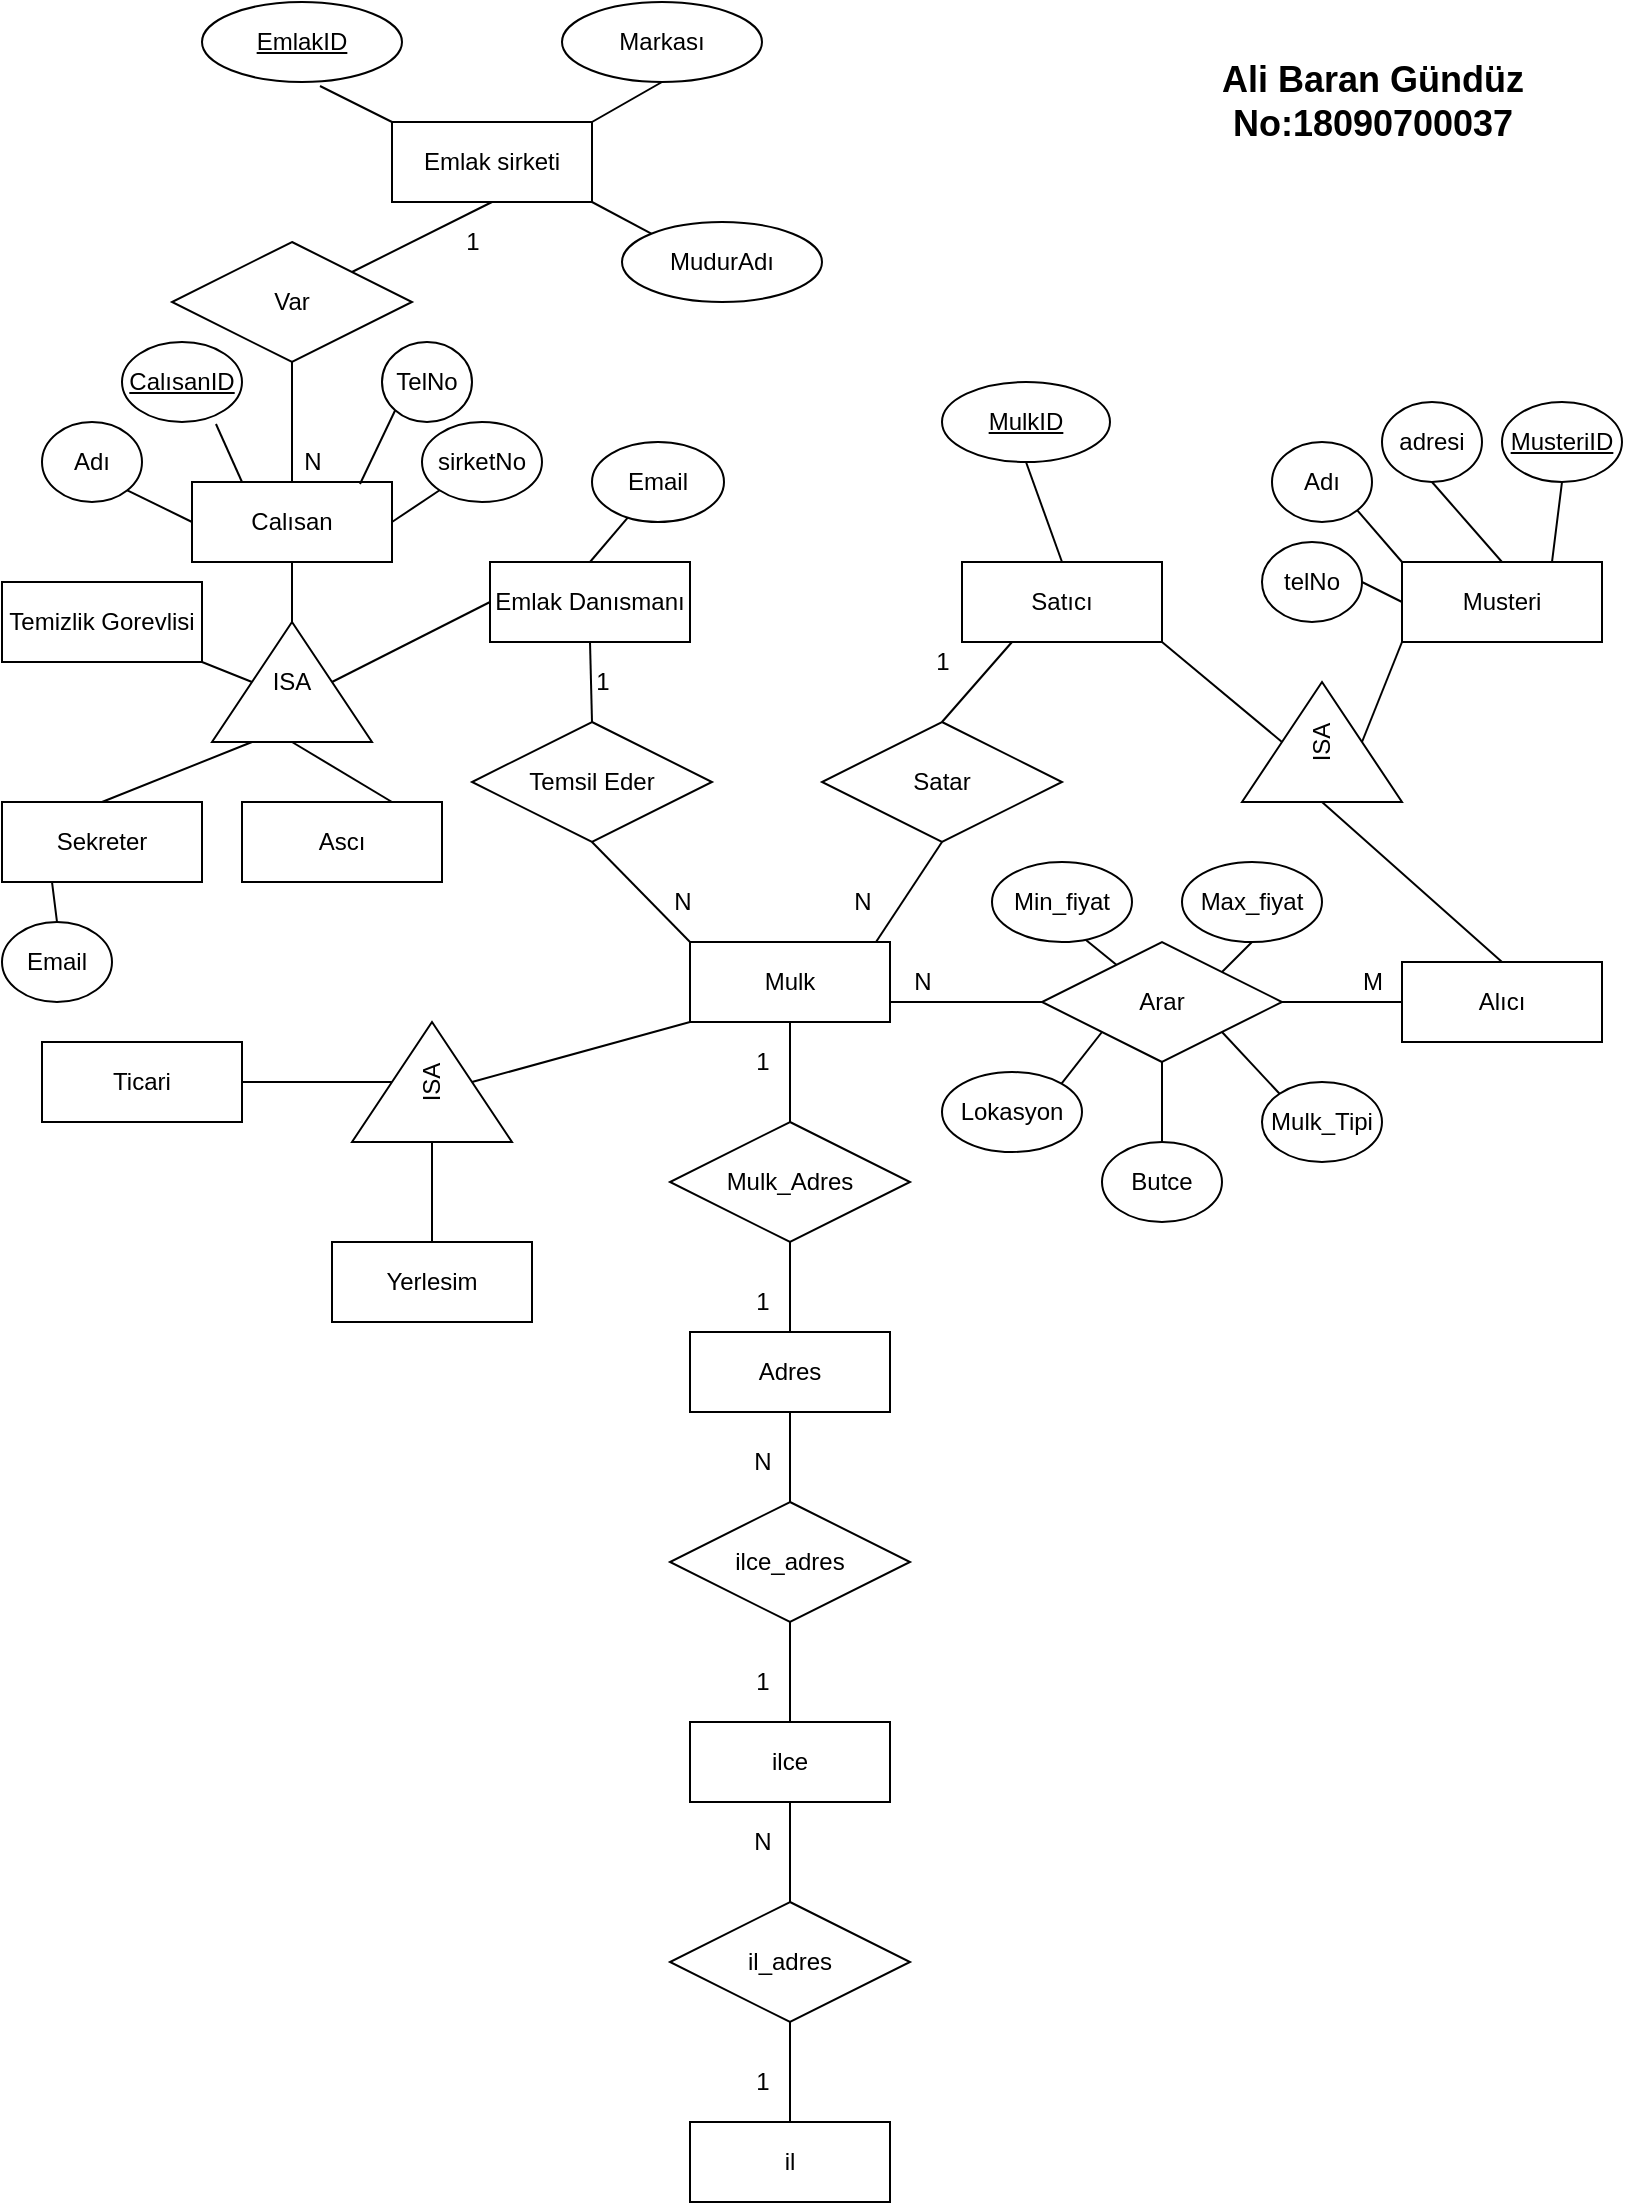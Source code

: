 <mxfile version="13.8.5" type="github"><diagram id="Ibc74V9NjbtkXkAHaSwH" name="Page-1"><mxGraphModel dx="1014" dy="529" grid="1" gridSize="10" guides="1" tooltips="1" connect="1" arrows="1" fold="1" page="1" pageScale="1" pageWidth="827" pageHeight="1169" math="0" shadow="0"><root><mxCell id="0"/><mxCell id="1" parent="0"/><mxCell id="NOHxycQCfkCTkFEPWKFu-1" value="Mulk" style="whiteSpace=wrap;html=1;align=center;" vertex="1" parent="1"><mxGeometry x="354" y="520" width="100" height="40" as="geometry"/></mxCell><mxCell id="NOHxycQCfkCTkFEPWKFu-3" value="Calısan" style="whiteSpace=wrap;html=1;align=center;" vertex="1" parent="1"><mxGeometry x="105" y="290" width="100" height="40" as="geometry"/></mxCell><mxCell id="NOHxycQCfkCTkFEPWKFu-5" value="Temsil Eder" style="shape=rhombus;perimeter=rhombusPerimeter;whiteSpace=wrap;html=1;align=center;" vertex="1" parent="1"><mxGeometry x="245" y="410" width="120" height="60" as="geometry"/></mxCell><mxCell id="NOHxycQCfkCTkFEPWKFu-10" value="" style="endArrow=none;html=1;entryX=0.5;entryY=1;entryDx=0;entryDy=0;exitX=1;exitY=0.5;exitDx=0;exitDy=0;" edge="1" parent="1" source="NOHxycQCfkCTkFEPWKFu-97" target="NOHxycQCfkCTkFEPWKFu-3"><mxGeometry width="50" height="50" relative="1" as="geometry"><mxPoint x="300" y="400" as="sourcePoint"/><mxPoint x="350" y="350" as="targetPoint"/></mxGeometry></mxCell><mxCell id="NOHxycQCfkCTkFEPWKFu-12" value="" style="endArrow=none;html=1;exitX=0.5;exitY=1;exitDx=0;exitDy=0;entryX=0;entryY=0;entryDx=0;entryDy=0;" edge="1" parent="1" source="NOHxycQCfkCTkFEPWKFu-5" target="NOHxycQCfkCTkFEPWKFu-1"><mxGeometry width="50" height="50" relative="1" as="geometry"><mxPoint x="300" y="400" as="sourcePoint"/><mxPoint x="350" y="350" as="targetPoint"/></mxGeometry></mxCell><mxCell id="NOHxycQCfkCTkFEPWKFu-13" value="N" style="text;html=1;align=center;verticalAlign=middle;resizable=0;points=[];autosize=1;" vertex="1" parent="1"><mxGeometry x="340" y="490" width="20" height="20" as="geometry"/></mxCell><mxCell id="NOHxycQCfkCTkFEPWKFu-14" value="1" style="text;html=1;align=center;verticalAlign=middle;resizable=0;points=[];autosize=1;" vertex="1" parent="1"><mxGeometry x="235" y="160" width="20" height="20" as="geometry"/></mxCell><mxCell id="NOHxycQCfkCTkFEPWKFu-16" value="Emlak sirketi" style="whiteSpace=wrap;html=1;align=center;" vertex="1" parent="1"><mxGeometry x="205" y="110" width="100" height="40" as="geometry"/></mxCell><mxCell id="NOHxycQCfkCTkFEPWKFu-19" value="" style="endArrow=none;html=1;exitX=0.5;exitY=0;exitDx=0;exitDy=0;entryX=0.5;entryY=1;entryDx=0;entryDy=0;" edge="1" parent="1" source="NOHxycQCfkCTkFEPWKFu-3" target="NOHxycQCfkCTkFEPWKFu-20"><mxGeometry width="50" height="50" relative="1" as="geometry"><mxPoint x="290" y="260" as="sourcePoint"/><mxPoint x="130" y="260" as="targetPoint"/></mxGeometry></mxCell><mxCell id="NOHxycQCfkCTkFEPWKFu-20" value="Var" style="shape=rhombus;perimeter=rhombusPerimeter;whiteSpace=wrap;html=1;align=center;" vertex="1" parent="1"><mxGeometry x="95" y="170" width="120" height="60" as="geometry"/></mxCell><mxCell id="NOHxycQCfkCTkFEPWKFu-21" value="" style="endArrow=none;html=1;exitX=1;exitY=0;exitDx=0;exitDy=0;entryX=0.5;entryY=1;entryDx=0;entryDy=0;" edge="1" parent="1" source="NOHxycQCfkCTkFEPWKFu-20" target="NOHxycQCfkCTkFEPWKFu-16"><mxGeometry width="50" height="50" relative="1" as="geometry"><mxPoint x="290" y="260" as="sourcePoint"/><mxPoint x="340" y="210" as="targetPoint"/></mxGeometry></mxCell><mxCell id="NOHxycQCfkCTkFEPWKFu-22" value="N" style="text;html=1;align=center;verticalAlign=middle;resizable=0;points=[];autosize=1;" vertex="1" parent="1"><mxGeometry x="155" y="270" width="20" height="20" as="geometry"/></mxCell><mxCell id="NOHxycQCfkCTkFEPWKFu-25" value="Musteri" style="whiteSpace=wrap;html=1;align=center;" vertex="1" parent="1"><mxGeometry x="710" y="330" width="100" height="40" as="geometry"/></mxCell><mxCell id="NOHxycQCfkCTkFEPWKFu-27" value="ISA" style="triangle;whiteSpace=wrap;html=1;rotation=-90;" vertex="1" parent="1"><mxGeometry x="640" y="380" width="60" height="80" as="geometry"/></mxCell><mxCell id="NOHxycQCfkCTkFEPWKFu-28" value="" style="endArrow=none;html=1;entryX=0;entryY=1;entryDx=0;entryDy=0;exitX=0.5;exitY=1;exitDx=0;exitDy=0;" edge="1" parent="1" source="NOHxycQCfkCTkFEPWKFu-27" target="NOHxycQCfkCTkFEPWKFu-25"><mxGeometry width="50" height="50" relative="1" as="geometry"><mxPoint x="380" y="390" as="sourcePoint"/><mxPoint x="430" y="340" as="targetPoint"/></mxGeometry></mxCell><mxCell id="NOHxycQCfkCTkFEPWKFu-29" value="" style="endArrow=none;html=1;entryX=0.5;entryY=0;entryDx=0;entryDy=0;exitX=1;exitY=1;exitDx=0;exitDy=0;" edge="1" parent="1" source="NOHxycQCfkCTkFEPWKFu-30" target="NOHxycQCfkCTkFEPWKFu-27"><mxGeometry width="50" height="50" relative="1" as="geometry"><mxPoint x="550" y="390" as="sourcePoint"/><mxPoint x="430" y="440" as="targetPoint"/></mxGeometry></mxCell><mxCell id="NOHxycQCfkCTkFEPWKFu-30" value="Satıcı" style="whiteSpace=wrap;html=1;align=center;" vertex="1" parent="1"><mxGeometry x="490" y="330" width="100" height="40" as="geometry"/></mxCell><mxCell id="NOHxycQCfkCTkFEPWKFu-31" value="Alıcı" style="whiteSpace=wrap;html=1;align=center;" vertex="1" parent="1"><mxGeometry x="710" y="530" width="100" height="40" as="geometry"/></mxCell><mxCell id="NOHxycQCfkCTkFEPWKFu-32" value="" style="endArrow=none;html=1;entryX=0.5;entryY=0;entryDx=0;entryDy=0;exitX=0;exitY=0.5;exitDx=0;exitDy=0;" edge="1" parent="1" source="NOHxycQCfkCTkFEPWKFu-27" target="NOHxycQCfkCTkFEPWKFu-31"><mxGeometry width="50" height="50" relative="1" as="geometry"><mxPoint x="380" y="490" as="sourcePoint"/><mxPoint x="430" y="440" as="targetPoint"/></mxGeometry></mxCell><mxCell id="NOHxycQCfkCTkFEPWKFu-33" value="Satar" style="shape=rhombus;perimeter=rhombusPerimeter;whiteSpace=wrap;html=1;align=center;" vertex="1" parent="1"><mxGeometry x="420" y="410" width="120" height="60" as="geometry"/></mxCell><mxCell id="NOHxycQCfkCTkFEPWKFu-34" value="" style="endArrow=none;html=1;entryX=0.5;entryY=0;entryDx=0;entryDy=0;exitX=0.25;exitY=1;exitDx=0;exitDy=0;" edge="1" parent="1" source="NOHxycQCfkCTkFEPWKFu-30" target="NOHxycQCfkCTkFEPWKFu-33"><mxGeometry width="50" height="50" relative="1" as="geometry"><mxPoint x="380" y="490" as="sourcePoint"/><mxPoint x="430" y="440" as="targetPoint"/></mxGeometry></mxCell><mxCell id="NOHxycQCfkCTkFEPWKFu-35" value="" style="endArrow=none;html=1;exitX=0.93;exitY=0;exitDx=0;exitDy=0;exitPerimeter=0;entryX=0.5;entryY=1;entryDx=0;entryDy=0;" edge="1" parent="1" source="NOHxycQCfkCTkFEPWKFu-1" target="NOHxycQCfkCTkFEPWKFu-33"><mxGeometry width="50" height="50" relative="1" as="geometry"><mxPoint x="380" y="490" as="sourcePoint"/><mxPoint x="430" y="440" as="targetPoint"/></mxGeometry></mxCell><mxCell id="NOHxycQCfkCTkFEPWKFu-36" value="N" style="text;html=1;align=center;verticalAlign=middle;resizable=0;points=[];autosize=1;" vertex="1" parent="1"><mxGeometry x="430" y="490" width="20" height="20" as="geometry"/></mxCell><mxCell id="NOHxycQCfkCTkFEPWKFu-37" value="1" style="text;html=1;align=center;verticalAlign=middle;resizable=0;points=[];autosize=1;" vertex="1" parent="1"><mxGeometry x="470" y="370" width="20" height="20" as="geometry"/></mxCell><mxCell id="NOHxycQCfkCTkFEPWKFu-39" value="Arar" style="shape=rhombus;perimeter=rhombusPerimeter;whiteSpace=wrap;html=1;align=center;direction=west;" vertex="1" parent="1"><mxGeometry x="530" y="520" width="120" height="60" as="geometry"/></mxCell><mxCell id="NOHxycQCfkCTkFEPWKFu-40" value="" style="endArrow=none;html=1;exitX=0;exitY=0.5;exitDx=0;exitDy=0;entryX=0;entryY=0.5;entryDx=0;entryDy=0;" edge="1" parent="1" source="NOHxycQCfkCTkFEPWKFu-31" target="NOHxycQCfkCTkFEPWKFu-39"><mxGeometry width="50" height="50" relative="1" as="geometry"><mxPoint x="380" y="490" as="sourcePoint"/><mxPoint x="660" y="550" as="targetPoint"/></mxGeometry></mxCell><mxCell id="NOHxycQCfkCTkFEPWKFu-41" value="" style="endArrow=none;html=1;exitX=1;exitY=0.5;exitDx=0;exitDy=0;entryX=1;entryY=0.75;entryDx=0;entryDy=0;" edge="1" parent="1" source="NOHxycQCfkCTkFEPWKFu-39" target="NOHxycQCfkCTkFEPWKFu-1"><mxGeometry width="50" height="50" relative="1" as="geometry"><mxPoint x="380" y="490" as="sourcePoint"/><mxPoint x="430" y="440" as="targetPoint"/></mxGeometry></mxCell><mxCell id="NOHxycQCfkCTkFEPWKFu-42" value="M" style="text;html=1;align=center;verticalAlign=middle;resizable=0;points=[];autosize=1;" vertex="1" parent="1"><mxGeometry x="680" y="530" width="30" height="20" as="geometry"/></mxCell><mxCell id="NOHxycQCfkCTkFEPWKFu-43" value="N" style="text;html=1;align=center;verticalAlign=middle;resizable=0;points=[];autosize=1;" vertex="1" parent="1"><mxGeometry x="460" y="530" width="20" height="20" as="geometry"/></mxCell><mxCell id="NOHxycQCfkCTkFEPWKFu-49" value="Adres" style="whiteSpace=wrap;html=1;align=center;" vertex="1" parent="1"><mxGeometry x="354" y="715" width="100" height="40" as="geometry"/></mxCell><mxCell id="NOHxycQCfkCTkFEPWKFu-51" value="Mulk_Adres" style="shape=rhombus;perimeter=rhombusPerimeter;whiteSpace=wrap;html=1;align=center;" vertex="1" parent="1"><mxGeometry x="344" y="610" width="120" height="60" as="geometry"/></mxCell><mxCell id="NOHxycQCfkCTkFEPWKFu-52" value="" style="endArrow=none;html=1;exitX=0.5;exitY=0;exitDx=0;exitDy=0;entryX=0.5;entryY=1;entryDx=0;entryDy=0;" edge="1" parent="1" source="NOHxycQCfkCTkFEPWKFu-49" target="NOHxycQCfkCTkFEPWKFu-51"><mxGeometry width="50" height="50" relative="1" as="geometry"><mxPoint x="380" y="690" as="sourcePoint"/><mxPoint x="430" y="640" as="targetPoint"/></mxGeometry></mxCell><mxCell id="NOHxycQCfkCTkFEPWKFu-53" value="" style="endArrow=none;html=1;exitX=0.5;exitY=0;exitDx=0;exitDy=0;entryX=0.5;entryY=1;entryDx=0;entryDy=0;" edge="1" parent="1" source="NOHxycQCfkCTkFEPWKFu-51" target="NOHxycQCfkCTkFEPWKFu-1"><mxGeometry width="50" height="50" relative="1" as="geometry"><mxPoint x="380" y="690" as="sourcePoint"/><mxPoint x="430" y="640" as="targetPoint"/></mxGeometry></mxCell><mxCell id="NOHxycQCfkCTkFEPWKFu-54" value="1" style="text;html=1;align=center;verticalAlign=middle;resizable=0;points=[];autosize=1;" vertex="1" parent="1"><mxGeometry x="380" y="570" width="20" height="20" as="geometry"/></mxCell><mxCell id="NOHxycQCfkCTkFEPWKFu-55" value="1" style="text;html=1;align=center;verticalAlign=middle;resizable=0;points=[];autosize=1;" vertex="1" parent="1"><mxGeometry x="380" y="690" width="20" height="20" as="geometry"/></mxCell><mxCell id="NOHxycQCfkCTkFEPWKFu-56" value="ilce" style="whiteSpace=wrap;html=1;align=center;direction=west;" vertex="1" parent="1"><mxGeometry x="354" y="910" width="100" height="40" as="geometry"/></mxCell><mxCell id="NOHxycQCfkCTkFEPWKFu-57" value="ilce_adres" style="shape=rhombus;perimeter=rhombusPerimeter;whiteSpace=wrap;html=1;align=center;" vertex="1" parent="1"><mxGeometry x="344" y="800" width="120" height="60" as="geometry"/></mxCell><mxCell id="NOHxycQCfkCTkFEPWKFu-58" value="" style="endArrow=none;html=1;entryX=0.5;entryY=1;entryDx=0;entryDy=0;exitX=0.5;exitY=1;exitDx=0;exitDy=0;" edge="1" parent="1" source="NOHxycQCfkCTkFEPWKFu-56" target="NOHxycQCfkCTkFEPWKFu-57"><mxGeometry width="50" height="50" relative="1" as="geometry"><mxPoint x="330" y="930" as="sourcePoint"/><mxPoint x="290" y="910" as="targetPoint"/></mxGeometry></mxCell><mxCell id="NOHxycQCfkCTkFEPWKFu-61" value="1" style="text;html=1;align=center;verticalAlign=middle;resizable=0;points=[];autosize=1;" vertex="1" parent="1"><mxGeometry x="380" y="880" width="20" height="20" as="geometry"/></mxCell><mxCell id="NOHxycQCfkCTkFEPWKFu-63" value="" style="endArrow=none;html=1;exitX=0.5;exitY=0;exitDx=0;exitDy=0;entryX=0.5;entryY=1;entryDx=0;entryDy=0;" edge="1" parent="1" source="NOHxycQCfkCTkFEPWKFu-57" target="NOHxycQCfkCTkFEPWKFu-49"><mxGeometry width="50" height="50" relative="1" as="geometry"><mxPoint x="390" y="780" as="sourcePoint"/><mxPoint x="440" y="730" as="targetPoint"/></mxGeometry></mxCell><mxCell id="NOHxycQCfkCTkFEPWKFu-64" value="N" style="text;html=1;align=center;verticalAlign=middle;resizable=0;points=[];autosize=1;" vertex="1" parent="1"><mxGeometry x="380" y="770" width="20" height="20" as="geometry"/></mxCell><mxCell id="NOHxycQCfkCTkFEPWKFu-65" value="il" style="whiteSpace=wrap;html=1;align=center;" vertex="1" parent="1"><mxGeometry x="354" y="1110" width="100" height="40" as="geometry"/></mxCell><mxCell id="NOHxycQCfkCTkFEPWKFu-66" value="il_adres" style="shape=rhombus;perimeter=rhombusPerimeter;whiteSpace=wrap;html=1;align=center;" vertex="1" parent="1"><mxGeometry x="344" y="1000" width="120" height="60" as="geometry"/></mxCell><mxCell id="NOHxycQCfkCTkFEPWKFu-67" value="" style="endArrow=none;html=1;exitX=0.5;exitY=0;exitDx=0;exitDy=0;entryX=0.5;entryY=0;entryDx=0;entryDy=0;" edge="1" parent="1" source="NOHxycQCfkCTkFEPWKFu-56" target="NOHxycQCfkCTkFEPWKFu-66"><mxGeometry width="50" height="50" relative="1" as="geometry"><mxPoint x="414" y="810" as="sourcePoint"/><mxPoint x="580" y="860" as="targetPoint"/></mxGeometry></mxCell><mxCell id="NOHxycQCfkCTkFEPWKFu-68" value="" style="endArrow=none;html=1;exitX=0.5;exitY=1;exitDx=0;exitDy=0;entryX=0.5;entryY=0;entryDx=0;entryDy=0;" edge="1" parent="1" source="NOHxycQCfkCTkFEPWKFu-66" target="NOHxycQCfkCTkFEPWKFu-65"><mxGeometry width="50" height="50" relative="1" as="geometry"><mxPoint x="424" y="820" as="sourcePoint"/><mxPoint x="424" y="775" as="targetPoint"/></mxGeometry></mxCell><mxCell id="NOHxycQCfkCTkFEPWKFu-69" value="1" style="text;html=1;align=center;verticalAlign=middle;resizable=0;points=[];autosize=1;" vertex="1" parent="1"><mxGeometry x="380" y="1080" width="20" height="20" as="geometry"/></mxCell><mxCell id="NOHxycQCfkCTkFEPWKFu-70" value="N" style="text;html=1;align=center;verticalAlign=middle;resizable=0;points=[];autosize=1;" vertex="1" parent="1"><mxGeometry x="380" y="960" width="20" height="20" as="geometry"/></mxCell><mxCell id="NOHxycQCfkCTkFEPWKFu-71" value="ISA" style="triangle;whiteSpace=wrap;html=1;rotation=-90;direction=east;" vertex="1" parent="1"><mxGeometry x="195" y="550" width="60" height="80" as="geometry"/></mxCell><mxCell id="NOHxycQCfkCTkFEPWKFu-73" value="" style="endArrow=none;html=1;exitX=0.5;exitY=1;exitDx=0;exitDy=0;entryX=0;entryY=1;entryDx=0;entryDy=0;" edge="1" parent="1" source="NOHxycQCfkCTkFEPWKFu-71" target="NOHxycQCfkCTkFEPWKFu-1"><mxGeometry width="50" height="50" relative="1" as="geometry"><mxPoint x="340" y="570" as="sourcePoint"/><mxPoint x="390" y="520" as="targetPoint"/></mxGeometry></mxCell><mxCell id="NOHxycQCfkCTkFEPWKFu-74" value="Ticari" style="whiteSpace=wrap;html=1;align=center;" vertex="1" parent="1"><mxGeometry x="30" y="570" width="100" height="40" as="geometry"/></mxCell><mxCell id="NOHxycQCfkCTkFEPWKFu-75" value="Yerlesim" style="whiteSpace=wrap;html=1;align=center;" vertex="1" parent="1"><mxGeometry x="175" y="670" width="100" height="40" as="geometry"/></mxCell><mxCell id="NOHxycQCfkCTkFEPWKFu-76" value="" style="endArrow=none;html=1;exitX=1;exitY=0.5;exitDx=0;exitDy=0;entryX=0.5;entryY=0;entryDx=0;entryDy=0;" edge="1" parent="1" source="NOHxycQCfkCTkFEPWKFu-74" target="NOHxycQCfkCTkFEPWKFu-71"><mxGeometry width="50" height="50" relative="1" as="geometry"><mxPoint x="340" y="570" as="sourcePoint"/><mxPoint x="390" y="520" as="targetPoint"/></mxGeometry></mxCell><mxCell id="NOHxycQCfkCTkFEPWKFu-77" value="" style="endArrow=none;html=1;exitX=0.5;exitY=0;exitDx=0;exitDy=0;entryX=0;entryY=0.5;entryDx=0;entryDy=0;" edge="1" parent="1" source="NOHxycQCfkCTkFEPWKFu-75" target="NOHxycQCfkCTkFEPWKFu-71"><mxGeometry width="50" height="50" relative="1" as="geometry"><mxPoint x="340" y="570" as="sourcePoint"/><mxPoint x="240" y="630" as="targetPoint"/></mxGeometry></mxCell><mxCell id="NOHxycQCfkCTkFEPWKFu-78" value="EmlakID" style="ellipse;whiteSpace=wrap;html=1;align=center;fontStyle=4;" vertex="1" parent="1"><mxGeometry x="110" y="50" width="100" height="40" as="geometry"/></mxCell><mxCell id="NOHxycQCfkCTkFEPWKFu-79" value="Markası" style="ellipse;whiteSpace=wrap;html=1;align=center;" vertex="1" parent="1"><mxGeometry x="290" y="50" width="100" height="40" as="geometry"/></mxCell><mxCell id="NOHxycQCfkCTkFEPWKFu-90" value="" style="endArrow=none;html=1;exitX=0.59;exitY=1.05;exitDx=0;exitDy=0;exitPerimeter=0;entryX=0;entryY=0;entryDx=0;entryDy=0;" edge="1" parent="1" source="NOHxycQCfkCTkFEPWKFu-78" target="NOHxycQCfkCTkFEPWKFu-16"><mxGeometry width="50" height="50" relative="1" as="geometry"><mxPoint x="420" y="240" as="sourcePoint"/><mxPoint x="470" y="190" as="targetPoint"/></mxGeometry></mxCell><mxCell id="NOHxycQCfkCTkFEPWKFu-91" value="" style="endArrow=none;html=1;exitX=0.5;exitY=1;exitDx=0;exitDy=0;entryX=1;entryY=0;entryDx=0;entryDy=0;" edge="1" parent="1" source="NOHxycQCfkCTkFEPWKFu-79" target="NOHxycQCfkCTkFEPWKFu-16"><mxGeometry width="50" height="50" relative="1" as="geometry"><mxPoint x="420" y="240" as="sourcePoint"/><mxPoint x="470" y="190" as="targetPoint"/></mxGeometry></mxCell><mxCell id="NOHxycQCfkCTkFEPWKFu-97" value="ISA" style="triangle;whiteSpace=wrap;html=1;rotation=0;direction=north;" vertex="1" parent="1"><mxGeometry x="115" y="360" width="80" height="60" as="geometry"/></mxCell><mxCell id="NOHxycQCfkCTkFEPWKFu-98" value="Emlak Danısmanı" style="whiteSpace=wrap;html=1;align=center;" vertex="1" parent="1"><mxGeometry x="254" y="330" width="100" height="40" as="geometry"/></mxCell><mxCell id="NOHxycQCfkCTkFEPWKFu-99" value="Sekreter" style="whiteSpace=wrap;html=1;align=center;" vertex="1" parent="1"><mxGeometry x="10" y="450" width="100" height="40" as="geometry"/></mxCell><mxCell id="NOHxycQCfkCTkFEPWKFu-100" value="Ascı" style="whiteSpace=wrap;html=1;align=center;" vertex="1" parent="1"><mxGeometry x="130" y="450" width="100" height="40" as="geometry"/></mxCell><mxCell id="NOHxycQCfkCTkFEPWKFu-101" value="Temizlik Gorevlisi" style="whiteSpace=wrap;html=1;align=center;" vertex="1" parent="1"><mxGeometry x="10" y="340" width="100" height="40" as="geometry"/></mxCell><mxCell id="NOHxycQCfkCTkFEPWKFu-102" value="" style="endArrow=none;html=1;exitX=0.5;exitY=1;exitDx=0;exitDy=0;entryX=0;entryY=0.5;entryDx=0;entryDy=0;" edge="1" parent="1" source="NOHxycQCfkCTkFEPWKFu-97" target="NOHxycQCfkCTkFEPWKFu-98"><mxGeometry width="50" height="50" relative="1" as="geometry"><mxPoint x="250" y="440" as="sourcePoint"/><mxPoint x="300" y="390" as="targetPoint"/></mxGeometry></mxCell><mxCell id="NOHxycQCfkCTkFEPWKFu-103" value="" style="endArrow=none;html=1;entryX=1;entryY=1;entryDx=0;entryDy=0;exitX=0.5;exitY=0;exitDx=0;exitDy=0;" edge="1" parent="1" source="NOHxycQCfkCTkFEPWKFu-97" target="NOHxycQCfkCTkFEPWKFu-101"><mxGeometry width="50" height="50" relative="1" as="geometry"><mxPoint x="250" y="440" as="sourcePoint"/><mxPoint x="300" y="390" as="targetPoint"/></mxGeometry></mxCell><mxCell id="NOHxycQCfkCTkFEPWKFu-104" value="" style="endArrow=none;html=1;exitX=0.5;exitY=0;exitDx=0;exitDy=0;entryX=0;entryY=0.25;entryDx=0;entryDy=0;" edge="1" parent="1" source="NOHxycQCfkCTkFEPWKFu-99" target="NOHxycQCfkCTkFEPWKFu-97"><mxGeometry width="50" height="50" relative="1" as="geometry"><mxPoint x="250" y="440" as="sourcePoint"/><mxPoint x="300" y="390" as="targetPoint"/></mxGeometry></mxCell><mxCell id="NOHxycQCfkCTkFEPWKFu-105" value="" style="endArrow=none;html=1;entryX=0;entryY=0.5;entryDx=0;entryDy=0;exitX=0.75;exitY=0;exitDx=0;exitDy=0;" edge="1" parent="1" source="NOHxycQCfkCTkFEPWKFu-100" target="NOHxycQCfkCTkFEPWKFu-97"><mxGeometry width="50" height="50" relative="1" as="geometry"><mxPoint x="250" y="440" as="sourcePoint"/><mxPoint x="300" y="390" as="targetPoint"/></mxGeometry></mxCell><mxCell id="NOHxycQCfkCTkFEPWKFu-106" value="" style="endArrow=none;html=1;exitX=0.5;exitY=0;exitDx=0;exitDy=0;entryX=0.5;entryY=1;entryDx=0;entryDy=0;" edge="1" parent="1" source="NOHxycQCfkCTkFEPWKFu-5" target="NOHxycQCfkCTkFEPWKFu-98"><mxGeometry width="50" height="50" relative="1" as="geometry"><mxPoint x="250" y="340" as="sourcePoint"/><mxPoint x="300" y="290" as="targetPoint"/></mxGeometry></mxCell><mxCell id="NOHxycQCfkCTkFEPWKFu-107" value="1" style="text;html=1;align=center;verticalAlign=middle;resizable=0;points=[];autosize=1;" vertex="1" parent="1"><mxGeometry x="300" y="380" width="20" height="20" as="geometry"/></mxCell><mxCell id="NOHxycQCfkCTkFEPWKFu-109" value="Adı" style="ellipse;whiteSpace=wrap;html=1;align=center;" vertex="1" parent="1"><mxGeometry x="30" y="260" width="50" height="40" as="geometry"/></mxCell><mxCell id="NOHxycQCfkCTkFEPWKFu-110" value="TelNo" style="ellipse;whiteSpace=wrap;html=1;align=center;" vertex="1" parent="1"><mxGeometry x="200" y="220" width="45" height="40" as="geometry"/></mxCell><mxCell id="NOHxycQCfkCTkFEPWKFu-112" value="&lt;u&gt;CalısanID&lt;/u&gt;" style="ellipse;whiteSpace=wrap;html=1;align=center;" vertex="1" parent="1"><mxGeometry x="70" y="220" width="60" height="40" as="geometry"/></mxCell><mxCell id="NOHxycQCfkCTkFEPWKFu-113" value="sirketNo" style="ellipse;whiteSpace=wrap;html=1;align=center;" vertex="1" parent="1"><mxGeometry x="220" y="260" width="60" height="40" as="geometry"/></mxCell><mxCell id="NOHxycQCfkCTkFEPWKFu-116" value="" style="endArrow=none;html=1;entryX=0;entryY=1;entryDx=0;entryDy=0;exitX=1;exitY=0.5;exitDx=0;exitDy=0;" edge="1" parent="1" source="NOHxycQCfkCTkFEPWKFu-3" target="NOHxycQCfkCTkFEPWKFu-113"><mxGeometry width="50" height="50" relative="1" as="geometry"><mxPoint x="250" y="340" as="sourcePoint"/><mxPoint x="300" y="290" as="targetPoint"/></mxGeometry></mxCell><mxCell id="NOHxycQCfkCTkFEPWKFu-117" value="" style="endArrow=none;html=1;entryX=1;entryY=1;entryDx=0;entryDy=0;exitX=0;exitY=0.5;exitDx=0;exitDy=0;" edge="1" parent="1" source="NOHxycQCfkCTkFEPWKFu-3" target="NOHxycQCfkCTkFEPWKFu-109"><mxGeometry width="50" height="50" relative="1" as="geometry"><mxPoint x="250" y="340" as="sourcePoint"/><mxPoint x="300" y="290" as="targetPoint"/></mxGeometry></mxCell><mxCell id="NOHxycQCfkCTkFEPWKFu-118" value="" style="endArrow=none;html=1;entryX=0.783;entryY=1.025;entryDx=0;entryDy=0;entryPerimeter=0;exitX=0.25;exitY=0;exitDx=0;exitDy=0;" edge="1" parent="1" source="NOHxycQCfkCTkFEPWKFu-3" target="NOHxycQCfkCTkFEPWKFu-112"><mxGeometry width="50" height="50" relative="1" as="geometry"><mxPoint x="250" y="340" as="sourcePoint"/><mxPoint x="300" y="290" as="targetPoint"/></mxGeometry></mxCell><mxCell id="NOHxycQCfkCTkFEPWKFu-119" value="" style="endArrow=none;html=1;exitX=0;exitY=1;exitDx=0;exitDy=0;entryX=0.84;entryY=0.025;entryDx=0;entryDy=0;entryPerimeter=0;" edge="1" parent="1" source="NOHxycQCfkCTkFEPWKFu-110" target="NOHxycQCfkCTkFEPWKFu-3"><mxGeometry width="50" height="50" relative="1" as="geometry"><mxPoint x="250" y="340" as="sourcePoint"/><mxPoint x="300" y="290" as="targetPoint"/></mxGeometry></mxCell><mxCell id="NOHxycQCfkCTkFEPWKFu-121" value="Email" style="ellipse;whiteSpace=wrap;html=1;align=center;" vertex="1" parent="1"><mxGeometry x="10" y="510" width="55" height="40" as="geometry"/></mxCell><mxCell id="NOHxycQCfkCTkFEPWKFu-122" value="Email" style="ellipse;whiteSpace=wrap;html=1;align=center;" vertex="1" parent="1"><mxGeometry x="305" y="270" width="66" height="40" as="geometry"/></mxCell><mxCell id="NOHxycQCfkCTkFEPWKFu-123" value="" style="endArrow=none;html=1;exitX=0.5;exitY=0;exitDx=0;exitDy=0;" edge="1" parent="1" source="NOHxycQCfkCTkFEPWKFu-98" target="NOHxycQCfkCTkFEPWKFu-122"><mxGeometry width="50" height="50" relative="1" as="geometry"><mxPoint x="320" y="430" as="sourcePoint"/><mxPoint x="370" y="380" as="targetPoint"/></mxGeometry></mxCell><mxCell id="NOHxycQCfkCTkFEPWKFu-124" value="" style="endArrow=none;html=1;exitX=0.5;exitY=0;exitDx=0;exitDy=0;entryX=0.25;entryY=1;entryDx=0;entryDy=0;" edge="1" parent="1" source="NOHxycQCfkCTkFEPWKFu-121" target="NOHxycQCfkCTkFEPWKFu-99"><mxGeometry width="50" height="50" relative="1" as="geometry"><mxPoint x="290" y="440" as="sourcePoint"/><mxPoint x="80" y="510" as="targetPoint"/></mxGeometry></mxCell><mxCell id="NOHxycQCfkCTkFEPWKFu-130" value="adresi" style="ellipse;whiteSpace=wrap;html=1;align=center;" vertex="1" parent="1"><mxGeometry x="700" y="250" width="50" height="40" as="geometry"/></mxCell><mxCell id="NOHxycQCfkCTkFEPWKFu-131" value="Adı" style="ellipse;whiteSpace=wrap;html=1;align=center;" vertex="1" parent="1"><mxGeometry x="645" y="270" width="50" height="40" as="geometry"/></mxCell><mxCell id="NOHxycQCfkCTkFEPWKFu-132" value="&lt;u&gt;MusteriID&lt;/u&gt;" style="ellipse;whiteSpace=wrap;html=1;align=center;" vertex="1" parent="1"><mxGeometry x="760" y="250" width="60" height="40" as="geometry"/></mxCell><mxCell id="NOHxycQCfkCTkFEPWKFu-133" value="telNo" style="ellipse;whiteSpace=wrap;html=1;align=center;" vertex="1" parent="1"><mxGeometry x="640" y="320" width="50" height="40" as="geometry"/></mxCell><mxCell id="NOHxycQCfkCTkFEPWKFu-135" value="" style="endArrow=none;html=1;entryX=0;entryY=0.5;entryDx=0;entryDy=0;exitX=1;exitY=0.5;exitDx=0;exitDy=0;" edge="1" parent="1" source="NOHxycQCfkCTkFEPWKFu-133" target="NOHxycQCfkCTkFEPWKFu-25"><mxGeometry width="50" height="50" relative="1" as="geometry"><mxPoint x="530" y="460" as="sourcePoint"/><mxPoint x="580" y="410" as="targetPoint"/></mxGeometry></mxCell><mxCell id="NOHxycQCfkCTkFEPWKFu-136" value="" style="endArrow=none;html=1;entryX=0;entryY=0;entryDx=0;entryDy=0;exitX=1;exitY=1;exitDx=0;exitDy=0;" edge="1" parent="1" source="NOHxycQCfkCTkFEPWKFu-131" target="NOHxycQCfkCTkFEPWKFu-25"><mxGeometry width="50" height="50" relative="1" as="geometry"><mxPoint x="530" y="440" as="sourcePoint"/><mxPoint x="580" y="390" as="targetPoint"/></mxGeometry></mxCell><mxCell id="NOHxycQCfkCTkFEPWKFu-137" value="" style="endArrow=none;html=1;entryX=0.5;entryY=0;entryDx=0;entryDy=0;exitX=0.5;exitY=1;exitDx=0;exitDy=0;" edge="1" parent="1" source="NOHxycQCfkCTkFEPWKFu-130" target="NOHxycQCfkCTkFEPWKFu-25"><mxGeometry width="50" height="50" relative="1" as="geometry"><mxPoint x="530" y="440" as="sourcePoint"/><mxPoint x="580" y="390" as="targetPoint"/></mxGeometry></mxCell><mxCell id="NOHxycQCfkCTkFEPWKFu-138" value="" style="endArrow=none;html=1;entryX=0.75;entryY=0;entryDx=0;entryDy=0;exitX=0.5;exitY=1;exitDx=0;exitDy=0;" edge="1" parent="1" source="NOHxycQCfkCTkFEPWKFu-132" target="NOHxycQCfkCTkFEPWKFu-25"><mxGeometry width="50" height="50" relative="1" as="geometry"><mxPoint x="530" y="440" as="sourcePoint"/><mxPoint x="580" y="390" as="targetPoint"/></mxGeometry></mxCell><mxCell id="NOHxycQCfkCTkFEPWKFu-140" value="" style="endArrow=none;html=1;entryX=0.5;entryY=0;entryDx=0;entryDy=0;exitX=0.5;exitY=1;exitDx=0;exitDy=0;" edge="1" parent="1" source="NOHxycQCfkCTkFEPWKFu-143" target="NOHxycQCfkCTkFEPWKFu-30"><mxGeometry width="50" height="50" relative="1" as="geometry"><mxPoint x="480" y="310" as="sourcePoint"/><mxPoint x="580" y="390" as="targetPoint"/></mxGeometry></mxCell><mxCell id="NOHxycQCfkCTkFEPWKFu-143" value="&lt;u&gt;MulkID&lt;/u&gt;" style="ellipse;whiteSpace=wrap;html=1;align=center;" vertex="1" parent="1"><mxGeometry x="480" y="240" width="84" height="40" as="geometry"/></mxCell><mxCell id="NOHxycQCfkCTkFEPWKFu-144" value="" style="endArrow=none;html=1;exitX=0.5;exitY=0;exitDx=0;exitDy=0;" edge="1" parent="1" source="NOHxycQCfkCTkFEPWKFu-39"><mxGeometry width="50" height="50" relative="1" as="geometry"><mxPoint x="630" y="640" as="sourcePoint"/><mxPoint x="590" y="620" as="targetPoint"/></mxGeometry></mxCell><mxCell id="NOHxycQCfkCTkFEPWKFu-145" value="Butce" style="ellipse;whiteSpace=wrap;html=1;align=center;" vertex="1" parent="1"><mxGeometry x="560" y="620" width="60" height="40" as="geometry"/></mxCell><mxCell id="NOHxycQCfkCTkFEPWKFu-146" value="Lokasyon" style="ellipse;whiteSpace=wrap;html=1;align=center;" vertex="1" parent="1"><mxGeometry x="480" y="585" width="70" height="40" as="geometry"/></mxCell><mxCell id="NOHxycQCfkCTkFEPWKFu-147" value="Max_fiyat" style="ellipse;whiteSpace=wrap;html=1;align=center;" vertex="1" parent="1"><mxGeometry x="600" y="480" width="70" height="40" as="geometry"/></mxCell><mxCell id="NOHxycQCfkCTkFEPWKFu-148" value="Min_fiyat" style="ellipse;whiteSpace=wrap;html=1;align=center;" vertex="1" parent="1"><mxGeometry x="505" y="480" width="70" height="40" as="geometry"/></mxCell><mxCell id="NOHxycQCfkCTkFEPWKFu-149" value="Mulk_Tipi" style="ellipse;whiteSpace=wrap;html=1;align=center;" vertex="1" parent="1"><mxGeometry x="640" y="590" width="60" height="40" as="geometry"/></mxCell><mxCell id="NOHxycQCfkCTkFEPWKFu-155" value="" style="endArrow=none;html=1;entryX=0.671;entryY=0.975;entryDx=0;entryDy=0;entryPerimeter=0;" edge="1" parent="1" source="NOHxycQCfkCTkFEPWKFu-39" target="NOHxycQCfkCTkFEPWKFu-148"><mxGeometry width="50" height="50" relative="1" as="geometry"><mxPoint x="620" y="540" as="sourcePoint"/><mxPoint x="670" y="490" as="targetPoint"/></mxGeometry></mxCell><mxCell id="NOHxycQCfkCTkFEPWKFu-156" value="" style="endArrow=none;html=1;exitX=0;exitY=0;exitDx=0;exitDy=0;entryX=0;entryY=0;entryDx=0;entryDy=0;" edge="1" parent="1" source="NOHxycQCfkCTkFEPWKFu-149" target="NOHxycQCfkCTkFEPWKFu-39"><mxGeometry width="50" height="50" relative="1" as="geometry"><mxPoint x="620" y="540" as="sourcePoint"/><mxPoint x="670" y="490" as="targetPoint"/></mxGeometry></mxCell><mxCell id="NOHxycQCfkCTkFEPWKFu-157" value="" style="endArrow=none;html=1;exitX=1;exitY=0;exitDx=0;exitDy=0;entryX=1;entryY=0;entryDx=0;entryDy=0;" edge="1" parent="1" source="NOHxycQCfkCTkFEPWKFu-146" target="NOHxycQCfkCTkFEPWKFu-39"><mxGeometry width="50" height="50" relative="1" as="geometry"><mxPoint x="620" y="540" as="sourcePoint"/><mxPoint x="670" y="490" as="targetPoint"/></mxGeometry></mxCell><mxCell id="NOHxycQCfkCTkFEPWKFu-158" value="" style="endArrow=none;html=1;exitX=0;exitY=1;exitDx=0;exitDy=0;entryX=0.5;entryY=1;entryDx=0;entryDy=0;" edge="1" parent="1" source="NOHxycQCfkCTkFEPWKFu-39" target="NOHxycQCfkCTkFEPWKFu-147"><mxGeometry width="50" height="50" relative="1" as="geometry"><mxPoint x="620" y="540" as="sourcePoint"/><mxPoint x="670" y="490" as="targetPoint"/></mxGeometry></mxCell><mxCell id="NOHxycQCfkCTkFEPWKFu-159" value="" style="endArrow=none;html=1;exitX=1;exitY=1;exitDx=0;exitDy=0;entryX=0;entryY=0;entryDx=0;entryDy=0;" edge="1" parent="1" source="NOHxycQCfkCTkFEPWKFu-16" target="NOHxycQCfkCTkFEPWKFu-161"><mxGeometry width="50" height="50" relative="1" as="geometry"><mxPoint x="370" y="240" as="sourcePoint"/><mxPoint x="350" y="170" as="targetPoint"/></mxGeometry></mxCell><mxCell id="NOHxycQCfkCTkFEPWKFu-161" value="MudurAdı" style="ellipse;whiteSpace=wrap;html=1;align=center;" vertex="1" parent="1"><mxGeometry x="320" y="160" width="100" height="40" as="geometry"/></mxCell><mxCell id="NOHxycQCfkCTkFEPWKFu-162" value="&lt;font style=&quot;font-size: 18px&quot;&gt;&lt;b&gt;Ali Baran Gündüz&lt;br&gt;No:18090700037&lt;/b&gt;&lt;/font&gt;" style="text;html=1;align=center;verticalAlign=middle;resizable=0;points=[];autosize=1;" vertex="1" parent="1"><mxGeometry x="610" y="80" width="170" height="40" as="geometry"/></mxCell></root></mxGraphModel></diagram></mxfile>